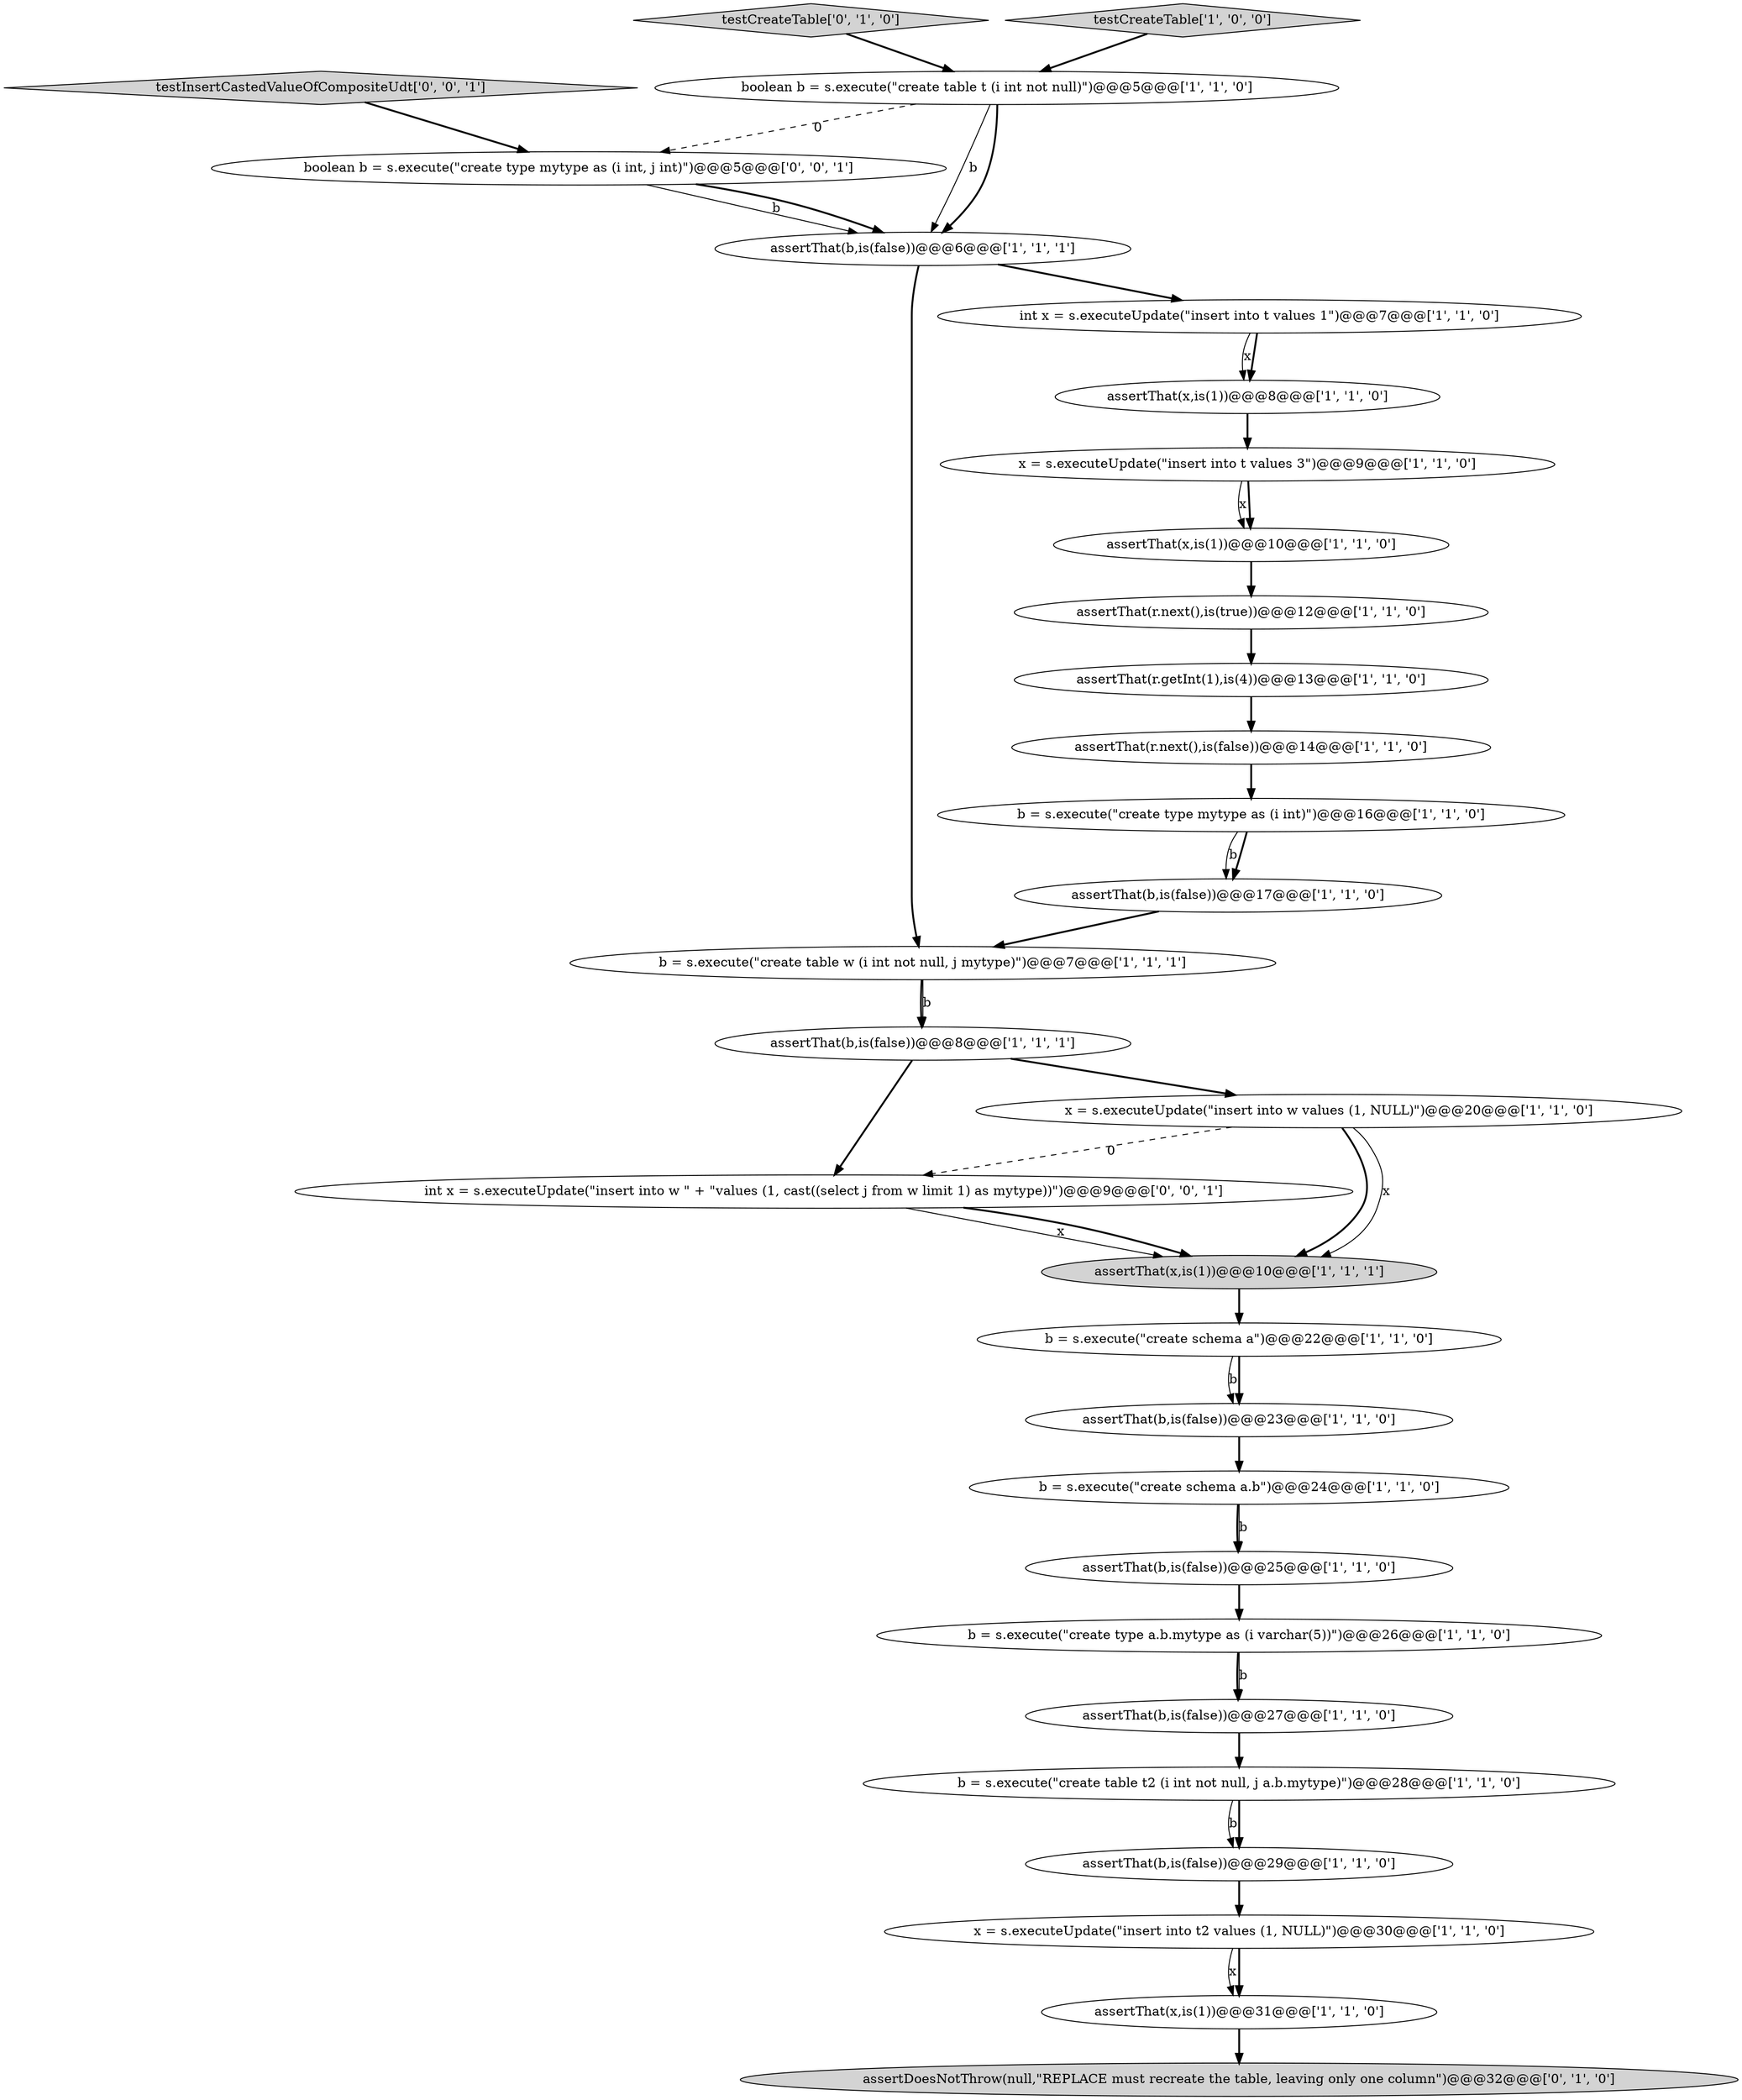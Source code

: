 digraph {
25 [style = filled, label = "x = s.executeUpdate(\"insert into t2 values (1, NULL)\")@@@30@@@['1', '1', '0']", fillcolor = white, shape = ellipse image = "AAA0AAABBB1BBB"];
3 [style = filled, label = "b = s.execute(\"create schema a.b\")@@@24@@@['1', '1', '0']", fillcolor = white, shape = ellipse image = "AAA0AAABBB1BBB"];
26 [style = filled, label = "testCreateTable['0', '1', '0']", fillcolor = lightgray, shape = diamond image = "AAA0AAABBB2BBB"];
8 [style = filled, label = "assertThat(b,is(false))@@@29@@@['1', '1', '0']", fillcolor = white, shape = ellipse image = "AAA0AAABBB1BBB"];
27 [style = filled, label = "assertDoesNotThrow(null,\"REPLACE must recreate the table, leaving only one column\")@@@32@@@['0', '1', '0']", fillcolor = lightgray, shape = ellipse image = "AAA1AAABBB2BBB"];
6 [style = filled, label = "b = s.execute(\"create table w (i int not null, j mytype)\")@@@7@@@['1', '1', '1']", fillcolor = white, shape = ellipse image = "AAA0AAABBB1BBB"];
12 [style = filled, label = "assertThat(r.next(),is(false))@@@14@@@['1', '1', '0']", fillcolor = white, shape = ellipse image = "AAA0AAABBB1BBB"];
7 [style = filled, label = "assertThat(x,is(1))@@@10@@@['1', '1', '1']", fillcolor = lightgray, shape = ellipse image = "AAA0AAABBB1BBB"];
5 [style = filled, label = "assertThat(x,is(1))@@@10@@@['1', '1', '0']", fillcolor = white, shape = ellipse image = "AAA0AAABBB1BBB"];
2 [style = filled, label = "int x = s.executeUpdate(\"insert into t values 1\")@@@7@@@['1', '1', '0']", fillcolor = white, shape = ellipse image = "AAA0AAABBB1BBB"];
9 [style = filled, label = "testCreateTable['1', '0', '0']", fillcolor = lightgray, shape = diamond image = "AAA0AAABBB1BBB"];
10 [style = filled, label = "b = s.execute(\"create schema a\")@@@22@@@['1', '1', '0']", fillcolor = white, shape = ellipse image = "AAA0AAABBB1BBB"];
1 [style = filled, label = "assertThat(r.getInt(1),is(4))@@@13@@@['1', '1', '0']", fillcolor = white, shape = ellipse image = "AAA0AAABBB1BBB"];
14 [style = filled, label = "assertThat(b,is(false))@@@6@@@['1', '1', '1']", fillcolor = white, shape = ellipse image = "AAA0AAABBB1BBB"];
21 [style = filled, label = "b = s.execute(\"create table t2 (i int not null, j a.b.mytype)\")@@@28@@@['1', '1', '0']", fillcolor = white, shape = ellipse image = "AAA0AAABBB1BBB"];
28 [style = filled, label = "boolean b = s.execute(\"create type mytype as (i int, j int)\")@@@5@@@['0', '0', '1']", fillcolor = white, shape = ellipse image = "AAA0AAABBB3BBB"];
22 [style = filled, label = "assertThat(b,is(false))@@@17@@@['1', '1', '0']", fillcolor = white, shape = ellipse image = "AAA0AAABBB1BBB"];
29 [style = filled, label = "int x = s.executeUpdate(\"insert into w \" + \"values (1, cast((select j from w limit 1) as mytype))\")@@@9@@@['0', '0', '1']", fillcolor = white, shape = ellipse image = "AAA0AAABBB3BBB"];
30 [style = filled, label = "testInsertCastedValueOfCompositeUdt['0', '0', '1']", fillcolor = lightgray, shape = diamond image = "AAA0AAABBB3BBB"];
16 [style = filled, label = "assertThat(b,is(false))@@@25@@@['1', '1', '0']", fillcolor = white, shape = ellipse image = "AAA0AAABBB1BBB"];
13 [style = filled, label = "assertThat(b,is(false))@@@8@@@['1', '1', '1']", fillcolor = white, shape = ellipse image = "AAA0AAABBB1BBB"];
11 [style = filled, label = "assertThat(x,is(1))@@@31@@@['1', '1', '0']", fillcolor = white, shape = ellipse image = "AAA0AAABBB1BBB"];
18 [style = filled, label = "x = s.executeUpdate(\"insert into t values 3\")@@@9@@@['1', '1', '0']", fillcolor = white, shape = ellipse image = "AAA0AAABBB1BBB"];
19 [style = filled, label = "boolean b = s.execute(\"create table t (i int not null)\")@@@5@@@['1', '1', '0']", fillcolor = white, shape = ellipse image = "AAA0AAABBB1BBB"];
20 [style = filled, label = "b = s.execute(\"create type a.b.mytype as (i varchar(5))\")@@@26@@@['1', '1', '0']", fillcolor = white, shape = ellipse image = "AAA0AAABBB1BBB"];
24 [style = filled, label = "b = s.execute(\"create type mytype as (i int)\")@@@16@@@['1', '1', '0']", fillcolor = white, shape = ellipse image = "AAA0AAABBB1BBB"];
23 [style = filled, label = "assertThat(r.next(),is(true))@@@12@@@['1', '1', '0']", fillcolor = white, shape = ellipse image = "AAA0AAABBB1BBB"];
17 [style = filled, label = "assertThat(x,is(1))@@@8@@@['1', '1', '0']", fillcolor = white, shape = ellipse image = "AAA0AAABBB1BBB"];
4 [style = filled, label = "assertThat(b,is(false))@@@27@@@['1', '1', '0']", fillcolor = white, shape = ellipse image = "AAA0AAABBB1BBB"];
15 [style = filled, label = "assertThat(b,is(false))@@@23@@@['1', '1', '0']", fillcolor = white, shape = ellipse image = "AAA0AAABBB1BBB"];
0 [style = filled, label = "x = s.executeUpdate(\"insert into w values (1, NULL)\")@@@20@@@['1', '1', '0']", fillcolor = white, shape = ellipse image = "AAA0AAABBB1BBB"];
9->19 [style = bold, label=""];
21->8 [style = solid, label="b"];
19->28 [style = dashed, label="0"];
18->5 [style = solid, label="x"];
25->11 [style = solid, label="x"];
0->29 [style = dashed, label="0"];
22->6 [style = bold, label=""];
23->1 [style = bold, label=""];
13->0 [style = bold, label=""];
0->7 [style = bold, label=""];
7->10 [style = bold, label=""];
1->12 [style = bold, label=""];
28->14 [style = solid, label="b"];
24->22 [style = solid, label="b"];
20->4 [style = bold, label=""];
2->17 [style = solid, label="x"];
18->5 [style = bold, label=""];
0->7 [style = solid, label="x"];
10->15 [style = solid, label="b"];
19->14 [style = solid, label="b"];
20->4 [style = solid, label="b"];
6->13 [style = bold, label=""];
21->8 [style = bold, label=""];
12->24 [style = bold, label=""];
2->17 [style = bold, label=""];
24->22 [style = bold, label=""];
25->11 [style = bold, label=""];
29->7 [style = solid, label="x"];
11->27 [style = bold, label=""];
26->19 [style = bold, label=""];
5->23 [style = bold, label=""];
6->13 [style = solid, label="b"];
8->25 [style = bold, label=""];
13->29 [style = bold, label=""];
14->6 [style = bold, label=""];
29->7 [style = bold, label=""];
15->3 [style = bold, label=""];
14->2 [style = bold, label=""];
16->20 [style = bold, label=""];
30->28 [style = bold, label=""];
10->15 [style = bold, label=""];
19->14 [style = bold, label=""];
3->16 [style = bold, label=""];
3->16 [style = solid, label="b"];
28->14 [style = bold, label=""];
4->21 [style = bold, label=""];
17->18 [style = bold, label=""];
}
